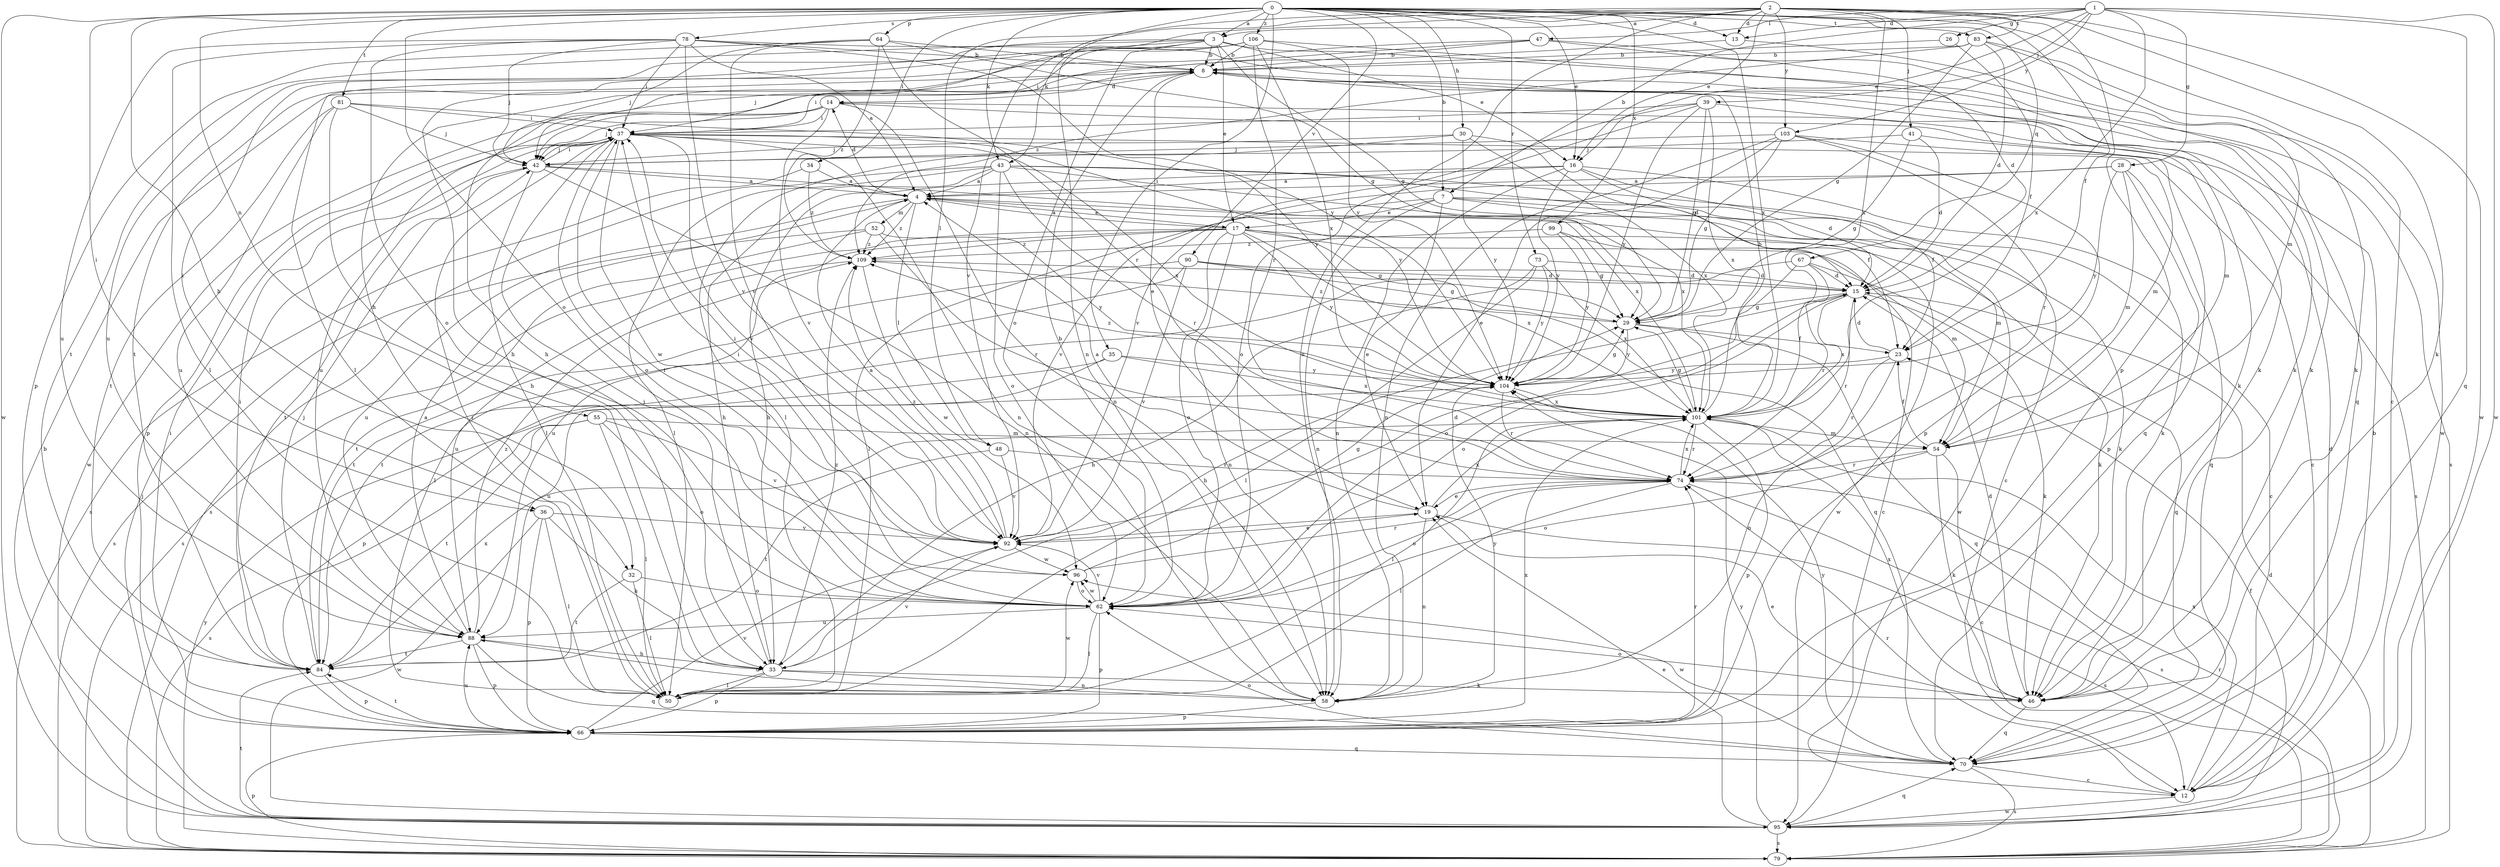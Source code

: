 strict digraph  {
0;
1;
2;
3;
4;
7;
8;
12;
13;
14;
15;
16;
17;
19;
23;
26;
28;
29;
30;
32;
33;
34;
35;
36;
37;
39;
41;
42;
43;
46;
47;
48;
50;
52;
54;
55;
58;
62;
64;
66;
67;
70;
73;
74;
78;
79;
81;
83;
84;
88;
90;
92;
95;
96;
99;
101;
103;
104;
106;
109;
0 -> 3  [label=a];
0 -> 7  [label=b];
0 -> 12  [label=c];
0 -> 13  [label=d];
0 -> 16  [label=e];
0 -> 23  [label=f];
0 -> 30  [label=h];
0 -> 32  [label=h];
0 -> 34  [label=i];
0 -> 35  [label=i];
0 -> 36  [label=i];
0 -> 43  [label=k];
0 -> 55  [label=n];
0 -> 58  [label=n];
0 -> 62  [label=o];
0 -> 64  [label=p];
0 -> 67  [label=q];
0 -> 73  [label=r];
0 -> 78  [label=s];
0 -> 81  [label=t];
0 -> 83  [label=t];
0 -> 90  [label=v];
0 -> 95  [label=w];
0 -> 99  [label=x];
0 -> 101  [label=x];
0 -> 106  [label=z];
1 -> 7  [label=b];
1 -> 13  [label=d];
1 -> 16  [label=e];
1 -> 26  [label=g];
1 -> 28  [label=g];
1 -> 39  [label=j];
1 -> 47  [label=l];
1 -> 70  [label=q];
1 -> 95  [label=w];
1 -> 101  [label=x];
1 -> 103  [label=y];
2 -> 3  [label=a];
2 -> 13  [label=d];
2 -> 16  [label=e];
2 -> 41  [label=j];
2 -> 43  [label=k];
2 -> 46  [label=k];
2 -> 48  [label=l];
2 -> 58  [label=n];
2 -> 66  [label=p];
2 -> 83  [label=t];
2 -> 92  [label=v];
2 -> 95  [label=w];
2 -> 101  [label=x];
2 -> 103  [label=y];
3 -> 8  [label=b];
3 -> 16  [label=e];
3 -> 17  [label=e];
3 -> 29  [label=g];
3 -> 36  [label=i];
3 -> 42  [label=j];
3 -> 46  [label=k];
3 -> 62  [label=o];
3 -> 84  [label=t];
3 -> 88  [label=u];
4 -> 14  [label=d];
4 -> 17  [label=e];
4 -> 48  [label=l];
4 -> 52  [label=m];
4 -> 54  [label=m];
4 -> 88  [label=u];
4 -> 95  [label=w];
4 -> 109  [label=z];
7 -> 12  [label=c];
7 -> 17  [label=e];
7 -> 19  [label=e];
7 -> 46  [label=k];
7 -> 50  [label=l];
7 -> 58  [label=n];
7 -> 95  [label=w];
8 -> 14  [label=d];
8 -> 19  [label=e];
8 -> 37  [label=i];
8 -> 42  [label=j];
8 -> 46  [label=k];
8 -> 79  [label=s];
12 -> 8  [label=b];
12 -> 14  [label=d];
12 -> 74  [label=r];
12 -> 95  [label=w];
12 -> 101  [label=x];
13 -> 32  [label=h];
13 -> 95  [label=w];
14 -> 37  [label=i];
14 -> 42  [label=j];
14 -> 58  [label=n];
14 -> 70  [label=q];
14 -> 88  [label=u];
14 -> 92  [label=v];
14 -> 95  [label=w];
15 -> 29  [label=g];
15 -> 33  [label=h];
15 -> 46  [label=k];
15 -> 62  [label=o];
15 -> 74  [label=r];
15 -> 101  [label=x];
16 -> 4  [label=a];
16 -> 15  [label=d];
16 -> 23  [label=f];
16 -> 33  [label=h];
16 -> 46  [label=k];
16 -> 58  [label=n];
16 -> 104  [label=y];
17 -> 4  [label=a];
17 -> 29  [label=g];
17 -> 46  [label=k];
17 -> 54  [label=m];
17 -> 58  [label=n];
17 -> 62  [label=o];
17 -> 79  [label=s];
17 -> 88  [label=u];
17 -> 101  [label=x];
17 -> 104  [label=y];
17 -> 109  [label=z];
19 -> 4  [label=a];
19 -> 58  [label=n];
19 -> 79  [label=s];
19 -> 92  [label=v];
19 -> 101  [label=x];
23 -> 15  [label=d];
23 -> 58  [label=n];
23 -> 74  [label=r];
23 -> 104  [label=y];
26 -> 8  [label=b];
26 -> 23  [label=f];
28 -> 4  [label=a];
28 -> 54  [label=m];
28 -> 66  [label=p];
28 -> 70  [label=q];
28 -> 92  [label=v];
28 -> 104  [label=y];
29 -> 23  [label=f];
29 -> 70  [label=q];
29 -> 104  [label=y];
29 -> 109  [label=z];
30 -> 15  [label=d];
30 -> 42  [label=j];
30 -> 50  [label=l];
30 -> 101  [label=x];
30 -> 104  [label=y];
32 -> 50  [label=l];
32 -> 62  [label=o];
32 -> 84  [label=t];
33 -> 37  [label=i];
33 -> 46  [label=k];
33 -> 50  [label=l];
33 -> 58  [label=n];
33 -> 66  [label=p];
33 -> 92  [label=v];
33 -> 109  [label=z];
34 -> 4  [label=a];
34 -> 79  [label=s];
34 -> 109  [label=z];
35 -> 66  [label=p];
35 -> 88  [label=u];
35 -> 101  [label=x];
35 -> 104  [label=y];
36 -> 33  [label=h];
36 -> 50  [label=l];
36 -> 66  [label=p];
36 -> 92  [label=v];
36 -> 95  [label=w];
37 -> 42  [label=j];
37 -> 54  [label=m];
37 -> 58  [label=n];
37 -> 62  [label=o];
37 -> 66  [label=p];
37 -> 92  [label=v];
37 -> 96  [label=w];
37 -> 101  [label=x];
37 -> 104  [label=y];
39 -> 29  [label=g];
39 -> 37  [label=i];
39 -> 54  [label=m];
39 -> 62  [label=o];
39 -> 92  [label=v];
39 -> 101  [label=x];
39 -> 104  [label=y];
41 -> 15  [label=d];
41 -> 29  [label=g];
41 -> 42  [label=j];
41 -> 79  [label=s];
42 -> 4  [label=a];
42 -> 37  [label=i];
42 -> 50  [label=l];
42 -> 58  [label=n];
42 -> 84  [label=t];
42 -> 101  [label=x];
43 -> 4  [label=a];
43 -> 12  [label=c];
43 -> 23  [label=f];
43 -> 33  [label=h];
43 -> 50  [label=l];
43 -> 62  [label=o];
43 -> 74  [label=r];
43 -> 79  [label=s];
43 -> 101  [label=x];
46 -> 15  [label=d];
46 -> 19  [label=e];
46 -> 62  [label=o];
46 -> 70  [label=q];
46 -> 101  [label=x];
47 -> 8  [label=b];
47 -> 15  [label=d];
47 -> 33  [label=h];
47 -> 70  [label=q];
47 -> 84  [label=t];
48 -> 74  [label=r];
48 -> 84  [label=t];
48 -> 92  [label=v];
50 -> 37  [label=i];
50 -> 96  [label=w];
52 -> 74  [label=r];
52 -> 79  [label=s];
52 -> 84  [label=t];
52 -> 104  [label=y];
52 -> 109  [label=z];
54 -> 12  [label=c];
54 -> 23  [label=f];
54 -> 46  [label=k];
54 -> 62  [label=o];
54 -> 74  [label=r];
55 -> 50  [label=l];
55 -> 54  [label=m];
55 -> 62  [label=o];
55 -> 79  [label=s];
55 -> 84  [label=t];
55 -> 92  [label=v];
58 -> 66  [label=p];
58 -> 88  [label=u];
58 -> 104  [label=y];
62 -> 8  [label=b];
62 -> 37  [label=i];
62 -> 50  [label=l];
62 -> 66  [label=p];
62 -> 88  [label=u];
62 -> 92  [label=v];
62 -> 96  [label=w];
64 -> 8  [label=b];
64 -> 29  [label=g];
64 -> 42  [label=j];
64 -> 66  [label=p];
64 -> 74  [label=r];
64 -> 92  [label=v];
64 -> 109  [label=z];
66 -> 37  [label=i];
66 -> 70  [label=q];
66 -> 74  [label=r];
66 -> 84  [label=t];
66 -> 88  [label=u];
66 -> 92  [label=v];
66 -> 101  [label=x];
67 -> 15  [label=d];
67 -> 62  [label=o];
67 -> 70  [label=q];
67 -> 74  [label=r];
67 -> 84  [label=t];
70 -> 12  [label=c];
70 -> 62  [label=o];
70 -> 79  [label=s];
70 -> 96  [label=w];
70 -> 104  [label=y];
73 -> 15  [label=d];
73 -> 33  [label=h];
73 -> 50  [label=l];
73 -> 101  [label=x];
73 -> 104  [label=y];
74 -> 19  [label=e];
74 -> 50  [label=l];
74 -> 62  [label=o];
74 -> 79  [label=s];
74 -> 101  [label=x];
78 -> 4  [label=a];
78 -> 8  [label=b];
78 -> 37  [label=i];
78 -> 42  [label=j];
78 -> 46  [label=k];
78 -> 50  [label=l];
78 -> 62  [label=o];
78 -> 88  [label=u];
78 -> 92  [label=v];
78 -> 104  [label=y];
79 -> 15  [label=d];
79 -> 66  [label=p];
79 -> 74  [label=r];
79 -> 104  [label=y];
81 -> 33  [label=h];
81 -> 37  [label=i];
81 -> 42  [label=j];
81 -> 84  [label=t];
81 -> 88  [label=u];
81 -> 104  [label=y];
83 -> 8  [label=b];
83 -> 15  [label=d];
83 -> 29  [label=g];
83 -> 46  [label=k];
83 -> 54  [label=m];
83 -> 109  [label=z];
84 -> 37  [label=i];
84 -> 42  [label=j];
84 -> 66  [label=p];
84 -> 101  [label=x];
88 -> 4  [label=a];
88 -> 33  [label=h];
88 -> 66  [label=p];
88 -> 70  [label=q];
88 -> 84  [label=t];
88 -> 109  [label=z];
90 -> 15  [label=d];
90 -> 29  [label=g];
90 -> 50  [label=l];
90 -> 70  [label=q];
90 -> 84  [label=t];
90 -> 92  [label=v];
92 -> 4  [label=a];
92 -> 15  [label=d];
92 -> 19  [label=e];
92 -> 37  [label=i];
92 -> 96  [label=w];
92 -> 109  [label=z];
95 -> 8  [label=b];
95 -> 19  [label=e];
95 -> 23  [label=f];
95 -> 42  [label=j];
95 -> 70  [label=q];
95 -> 79  [label=s];
95 -> 84  [label=t];
95 -> 104  [label=y];
96 -> 29  [label=g];
96 -> 37  [label=i];
96 -> 62  [label=o];
96 -> 74  [label=r];
99 -> 12  [label=c];
99 -> 29  [label=g];
99 -> 104  [label=y];
99 -> 109  [label=z];
101 -> 8  [label=b];
101 -> 29  [label=g];
101 -> 50  [label=l];
101 -> 54  [label=m];
101 -> 66  [label=p];
101 -> 74  [label=r];
103 -> 12  [label=c];
103 -> 19  [label=e];
103 -> 29  [label=g];
103 -> 42  [label=j];
103 -> 58  [label=n];
103 -> 66  [label=p];
103 -> 74  [label=r];
104 -> 29  [label=g];
104 -> 74  [label=r];
104 -> 101  [label=x];
104 -> 109  [label=z];
106 -> 8  [label=b];
106 -> 33  [label=h];
106 -> 37  [label=i];
106 -> 46  [label=k];
106 -> 50  [label=l];
106 -> 74  [label=r];
106 -> 101  [label=x];
106 -> 104  [label=y];
109 -> 15  [label=d];
109 -> 88  [label=u];
109 -> 96  [label=w];
}
